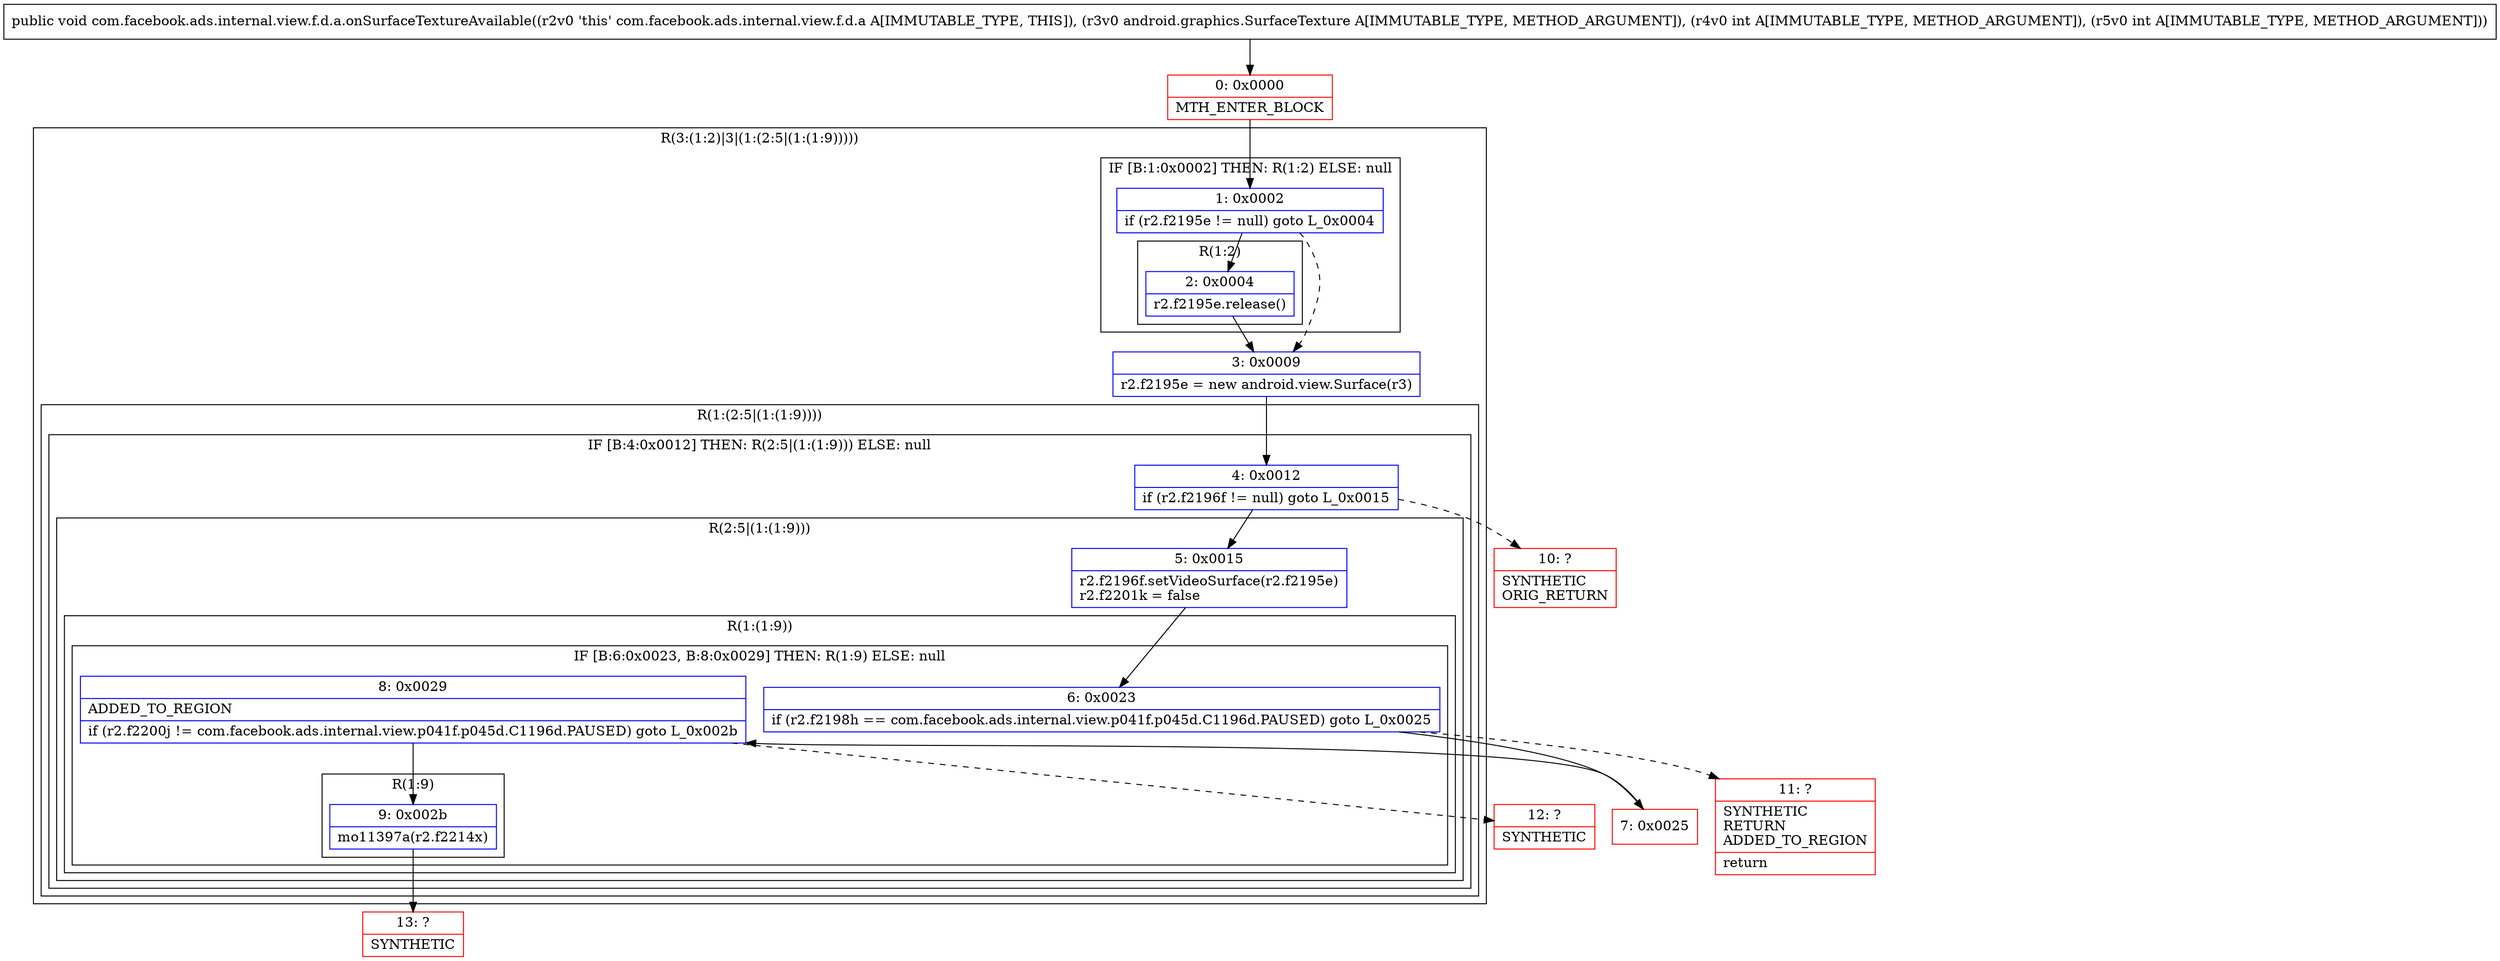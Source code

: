 digraph "CFG forcom.facebook.ads.internal.view.f.d.a.onSurfaceTextureAvailable(Landroid\/graphics\/SurfaceTexture;II)V" {
subgraph cluster_Region_2139706367 {
label = "R(3:(1:2)|3|(1:(2:5|(1:(1:9)))))";
node [shape=record,color=blue];
subgraph cluster_IfRegion_1805126179 {
label = "IF [B:1:0x0002] THEN: R(1:2) ELSE: null";
node [shape=record,color=blue];
Node_1 [shape=record,label="{1\:\ 0x0002|if (r2.f2195e != null) goto L_0x0004\l}"];
subgraph cluster_Region_994458239 {
label = "R(1:2)";
node [shape=record,color=blue];
Node_2 [shape=record,label="{2\:\ 0x0004|r2.f2195e.release()\l}"];
}
}
Node_3 [shape=record,label="{3\:\ 0x0009|r2.f2195e = new android.view.Surface(r3)\l}"];
subgraph cluster_Region_358897012 {
label = "R(1:(2:5|(1:(1:9))))";
node [shape=record,color=blue];
subgraph cluster_IfRegion_541584012 {
label = "IF [B:4:0x0012] THEN: R(2:5|(1:(1:9))) ELSE: null";
node [shape=record,color=blue];
Node_4 [shape=record,label="{4\:\ 0x0012|if (r2.f2196f != null) goto L_0x0015\l}"];
subgraph cluster_Region_186987957 {
label = "R(2:5|(1:(1:9)))";
node [shape=record,color=blue];
Node_5 [shape=record,label="{5\:\ 0x0015|r2.f2196f.setVideoSurface(r2.f2195e)\lr2.f2201k = false\l}"];
subgraph cluster_Region_20607852 {
label = "R(1:(1:9))";
node [shape=record,color=blue];
subgraph cluster_IfRegion_918702538 {
label = "IF [B:6:0x0023, B:8:0x0029] THEN: R(1:9) ELSE: null";
node [shape=record,color=blue];
Node_6 [shape=record,label="{6\:\ 0x0023|if (r2.f2198h == com.facebook.ads.internal.view.p041f.p045d.C1196d.PAUSED) goto L_0x0025\l}"];
Node_8 [shape=record,label="{8\:\ 0x0029|ADDED_TO_REGION\l|if (r2.f2200j != com.facebook.ads.internal.view.p041f.p045d.C1196d.PAUSED) goto L_0x002b\l}"];
subgraph cluster_Region_701421076 {
label = "R(1:9)";
node [shape=record,color=blue];
Node_9 [shape=record,label="{9\:\ 0x002b|mo11397a(r2.f2214x)\l}"];
}
}
}
}
}
}
}
Node_0 [shape=record,color=red,label="{0\:\ 0x0000|MTH_ENTER_BLOCK\l}"];
Node_7 [shape=record,color=red,label="{7\:\ 0x0025}"];
Node_10 [shape=record,color=red,label="{10\:\ ?|SYNTHETIC\lORIG_RETURN\l}"];
Node_11 [shape=record,color=red,label="{11\:\ ?|SYNTHETIC\lRETURN\lADDED_TO_REGION\l|return\l}"];
Node_12 [shape=record,color=red,label="{12\:\ ?|SYNTHETIC\l}"];
Node_13 [shape=record,color=red,label="{13\:\ ?|SYNTHETIC\l}"];
MethodNode[shape=record,label="{public void com.facebook.ads.internal.view.f.d.a.onSurfaceTextureAvailable((r2v0 'this' com.facebook.ads.internal.view.f.d.a A[IMMUTABLE_TYPE, THIS]), (r3v0 android.graphics.SurfaceTexture A[IMMUTABLE_TYPE, METHOD_ARGUMENT]), (r4v0 int A[IMMUTABLE_TYPE, METHOD_ARGUMENT]), (r5v0 int A[IMMUTABLE_TYPE, METHOD_ARGUMENT])) }"];
MethodNode -> Node_0;
Node_1 -> Node_2;
Node_1 -> Node_3[style=dashed];
Node_2 -> Node_3;
Node_3 -> Node_4;
Node_4 -> Node_5;
Node_4 -> Node_10[style=dashed];
Node_5 -> Node_6;
Node_6 -> Node_7;
Node_6 -> Node_11[style=dashed];
Node_8 -> Node_9;
Node_8 -> Node_12[style=dashed];
Node_9 -> Node_13;
Node_0 -> Node_1;
Node_7 -> Node_8;
}

